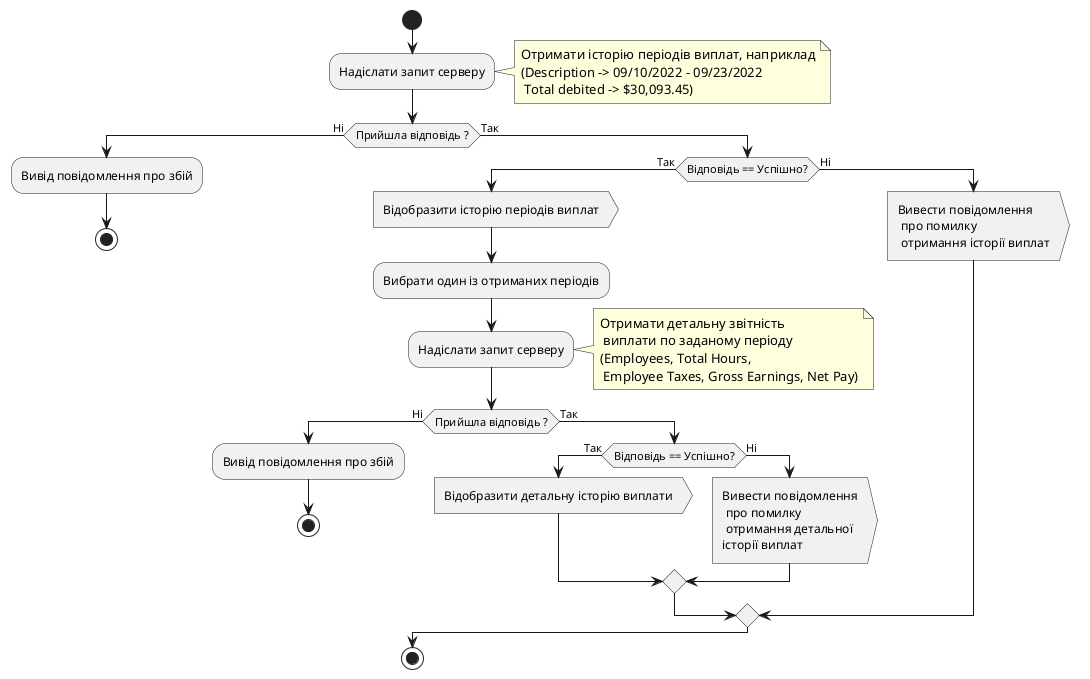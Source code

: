 @startuml
start
:Надіслати запит серверу;
note right: Отримати історію періодів виплат, наприклад\n(Description -> 09/10/2022 - 09/23/2022 \n Total debited -> $30,093.45)
if(Прийшла відповідь ?) then (Ні)
  :Вивід повідомлення про збій;
  stop
else (Так)
  if(Відповідь == Успішно?) then (Так)
    :Відобразити історію періодів виплат>
    :Вибрати один із отриманих періодів;
    :Надіслати запит серверу;
    note right: Отримати детальну звітність\n виплати по заданому періоду\n(Employees, Total Hours,\n Employee Taxes, Gross Earnings, Net Pay)
    if(Прийшла відповідь ?) then (Ні)
      :Вивід повідомлення про збій;
      stop
    else (Так)
      if(Відповідь == Успішно?) then (Так)
        :Відобразити детальну історію виплати>
          else (Ні)
      :Вивести повідомлення\n про помилку\n отримання детальної\nісторії виплат>
      endif
      endif
    else (Ні)
      :Вивести повідомлення\n про помилку\n отримання історії виплат>
    endif





  endif
  stop
  @enduml
